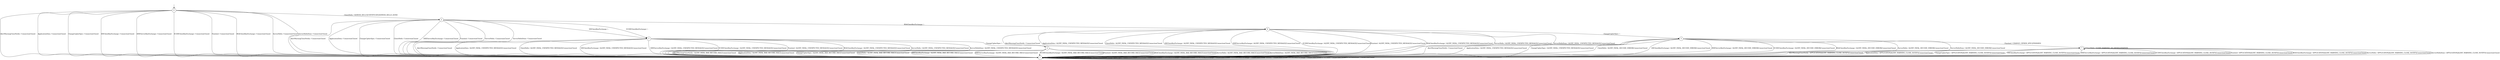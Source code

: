 digraph g {
__start0 [label="" shape="none"];

	s0 [shape="circle" label="0"];
	s1 [shape="circle" label="1"];
	s2 [shape="circle" label="2"];
	s3 [shape="circle" label="3"];
	s4 [shape="circle" label="4"];
	s5 [shape="circle" label="5"];
	s6 [shape="circle" label="6"];
	s7 [shape="circle" label="7"];
	s0 -> s1 [label="AlertWarningCloseNotify / ConnectionClosed"];
	s0 -> s1 [label="ApplicationData / ConnectionClosed"];
	s0 -> s1 [label="ChangeCipherSpec / ConnectionClosed"];
	s0 -> s2 [label="ClientHello / SERVER_HELLO|CERTIFICATE|SERVER_HELLO_DONE"];
	s0 -> s1 [label="DHClientKeyExchange / ConnectionClosed"];
	s0 -> s1 [label="DHEServerKeyExchange / ConnectionClosed"];
	s0 -> s1 [label="ECDHClientKeyExchange / ConnectionClosed"];
	s0 -> s1 [label="Finished / ConnectionClosed"];
	s0 -> s1 [label="RSAClientKeyExchange / ConnectionClosed"];
	s0 -> s1 [label="ServerHello / ConnectionClosed"];
	s0 -> s1 [label="ServerHelloDone / ConnectionClosed"];
	s1 -> s1 [label="AlertWarningCloseNotify / ConnectionClosed"];
	s1 -> s1 [label="ApplicationData / ConnectionClosed"];
	s1 -> s1 [label="ChangeCipherSpec / ConnectionClosed"];
	s1 -> s1 [label="ClientHello / ConnectionClosed"];
	s1 -> s1 [label="DHClientKeyExchange / ConnectionClosed"];
	s1 -> s1 [label="DHEServerKeyExchange / ConnectionClosed"];
	s1 -> s1 [label="ECDHClientKeyExchange / ConnectionClosed"];
	s1 -> s1 [label="Finished / ConnectionClosed"];
	s1 -> s1 [label="RSAClientKeyExchange / ConnectionClosed"];
	s1 -> s1 [label="ServerHello / ConnectionClosed"];
	s1 -> s1 [label="ServerHelloDone / ConnectionClosed"];
	s2 -> s1 [label="AlertWarningCloseNotify / ConnectionClosed"];
	s2 -> s1 [label="ApplicationData / ConnectionClosed"];
	s2 -> s1 [label="ChangeCipherSpec / ConnectionClosed"];
	s2 -> s1 [label="ClientHello / ConnectionClosed"];
	s2 -> s3 [label="DHClientKeyExchange / -"];
	s2 -> s1 [label="DHEServerKeyExchange / ConnectionClosed"];
	s2 -> s3 [label="ECDHClientKeyExchange / -"];
	s2 -> s1 [label="Finished / ConnectionClosed"];
	s2 -> s6 [label="RSAClientKeyExchange / -"];
	s2 -> s1 [label="ServerHello / ConnectionClosed"];
	s2 -> s1 [label="ServerHelloDone / ConnectionClosed"];
	s3 -> s1 [label="AlertWarningCloseNotify / ConnectionClosed"];
	s3 -> s1 [label="ApplicationData / ALERT_FATAL_UNEXPECTED_MESSAGE|ConnectionClosed"];
	s3 -> s4 [label="ChangeCipherSpec / -"];
	s3 -> s1 [label="ClientHello / ALERT_FATAL_UNEXPECTED_MESSAGE|ConnectionClosed"];
	s3 -> s1 [label="DHClientKeyExchange / ALERT_FATAL_UNEXPECTED_MESSAGE|ConnectionClosed"];
	s3 -> s1 [label="DHEServerKeyExchange / ALERT_FATAL_UNEXPECTED_MESSAGE|ConnectionClosed"];
	s3 -> s1 [label="ECDHClientKeyExchange / ALERT_FATAL_UNEXPECTED_MESSAGE|ConnectionClosed"];
	s3 -> s1 [label="Finished / ALERT_FATAL_UNEXPECTED_MESSAGE|ConnectionClosed"];
	s3 -> s1 [label="RSAClientKeyExchange / ALERT_FATAL_UNEXPECTED_MESSAGE|ConnectionClosed"];
	s3 -> s1 [label="ServerHello / ALERT_FATAL_UNEXPECTED_MESSAGE|ConnectionClosed"];
	s3 -> s1 [label="ServerHelloDone / ALERT_FATAL_UNEXPECTED_MESSAGE|ConnectionClosed"];
	s4 -> s1 [label="AlertWarningCloseNotify / ALERT_FATAL_BAD_RECORD_MAC|ConnectionClosed"];
	s4 -> s1 [label="ApplicationData / ALERT_FATAL_BAD_RECORD_MAC|ConnectionClosed"];
	s4 -> s1 [label="ChangeCipherSpec / ALERT_FATAL_BAD_RECORD_MAC|ConnectionClosed"];
	s4 -> s1 [label="ClientHello / ALERT_FATAL_BAD_RECORD_MAC|ConnectionClosed"];
	s4 -> s1 [label="DHClientKeyExchange / ALERT_FATAL_BAD_RECORD_MAC|ConnectionClosed"];
	s4 -> s1 [label="DHEServerKeyExchange / ALERT_FATAL_BAD_RECORD_MAC|ConnectionClosed"];
	s4 -> s1 [label="ECDHClientKeyExchange / ALERT_FATAL_BAD_RECORD_MAC|ConnectionClosed"];
	s4 -> s1 [label="Finished / ALERT_FATAL_BAD_RECORD_MAC|ConnectionClosed"];
	s4 -> s1 [label="RSAClientKeyExchange / ALERT_FATAL_BAD_RECORD_MAC|ConnectionClosed"];
	s4 -> s1 [label="ServerHello / ALERT_FATAL_BAD_RECORD_MAC|ConnectionClosed"];
	s4 -> s1 [label="ServerHelloDone / ALERT_FATAL_BAD_RECORD_MAC|ConnectionClosed"];
	s5 -> s1 [label="AlertWarningCloseNotify / ConnectionClosed"];
	s5 -> s1 [label="ApplicationData / ALERT_FATAL_UNEXPECTED_MESSAGE|ConnectionClosed"];
	s5 -> s1 [label="ChangeCipherSpec / ALERT_FATAL_UNEXPECTED_MESSAGE|ConnectionClosed"];
	s5 -> s1 [label="ClientHello / ALERT_FATAL_DECODE_ERROR|ConnectionClosed"];
	s5 -> s1 [label="DHClientKeyExchange / ALERT_FATAL_DECODE_ERROR|ConnectionClosed"];
	s5 -> s1 [label="DHEServerKeyExchange / ALERT_FATAL_DECODE_ERROR|ConnectionClosed"];
	s5 -> s1 [label="ECDHClientKeyExchange / ALERT_FATAL_DECODE_ERROR|ConnectionClosed"];
	s5 -> s7 [label="Finished / CHANGE_CIPHER_SPEC|FINISHED"];
	s5 -> s1 [label="RSAClientKeyExchange / ALERT_FATAL_DECODE_ERROR|ConnectionClosed"];
	s5 -> s1 [label="ServerHello / ALERT_FATAL_DECODE_ERROR|ConnectionClosed"];
	s5 -> s1 [label="ServerHelloDone / ALERT_FATAL_DECODE_ERROR|ConnectionClosed"];
	s6 -> s1 [label="AlertWarningCloseNotify / ConnectionClosed"];
	s6 -> s1 [label="ApplicationData / ALERT_FATAL_UNEXPECTED_MESSAGE|ConnectionClosed"];
	s6 -> s5 [label="ChangeCipherSpec / -"];
	s6 -> s1 [label="ClientHello / ALERT_FATAL_UNEXPECTED_MESSAGE|ConnectionClosed"];
	s6 -> s1 [label="DHClientKeyExchange / ALERT_FATAL_UNEXPECTED_MESSAGE|ConnectionClosed"];
	s6 -> s1 [label="DHEServerKeyExchange / ALERT_FATAL_UNEXPECTED_MESSAGE|ConnectionClosed"];
	s6 -> s1 [label="ECDHClientKeyExchange / ALERT_FATAL_UNEXPECTED_MESSAGE|ConnectionClosed"];
	s6 -> s1 [label="Finished / ALERT_FATAL_UNEXPECTED_MESSAGE|ConnectionClosed"];
	s6 -> s1 [label="RSAClientKeyExchange / ALERT_FATAL_UNEXPECTED_MESSAGE|ConnectionClosed"];
	s6 -> s1 [label="ServerHello / ALERT_FATAL_UNEXPECTED_MESSAGE|ConnectionClosed"];
	s6 -> s1 [label="ServerHelloDone / ALERT_FATAL_UNEXPECTED_MESSAGE|ConnectionClosed"];
	s7 -> s1 [label="AlertWarningCloseNotify / APPLICATION|ALERT_WARNING_CLOSE_NOTIFY|ConnectionClosed"];
	s7 -> s1 [label="ApplicationData / APPLICATION|ALERT_WARNING_CLOSE_NOTIFY|ConnectionClosed"];
	s7 -> s1 [label="ChangeCipherSpec / APPLICATION|ALERT_WARNING_CLOSE_NOTIFY|ConnectionClosed"];
	s7 -> s7 [label="ClientHello / ALERT_WARNING_NO_RENEGOTIATION"];
	s7 -> s1 [label="DHClientKeyExchange / APPLICATION|ALERT_WARNING_CLOSE_NOTIFY|ConnectionClosed"];
	s7 -> s1 [label="DHEServerKeyExchange / APPLICATION|ALERT_WARNING_CLOSE_NOTIFY|ConnectionClosed"];
	s7 -> s1 [label="ECDHClientKeyExchange / APPLICATION|ALERT_WARNING_CLOSE_NOTIFY|ConnectionClosed"];
	s7 -> s1 [label="Finished / APPLICATION|ALERT_WARNING_CLOSE_NOTIFY|ConnectionClosed"];
	s7 -> s1 [label="RSAClientKeyExchange / APPLICATION|ALERT_WARNING_CLOSE_NOTIFY|ConnectionClosed"];
	s7 -> s1 [label="ServerHello / APPLICATION|ALERT_WARNING_CLOSE_NOTIFY|ConnectionClosed"];
	s7 -> s1 [label="ServerHelloDone / APPLICATION|ALERT_WARNING_CLOSE_NOTIFY|ConnectionClosed"];

__start0 -> s0;
}
